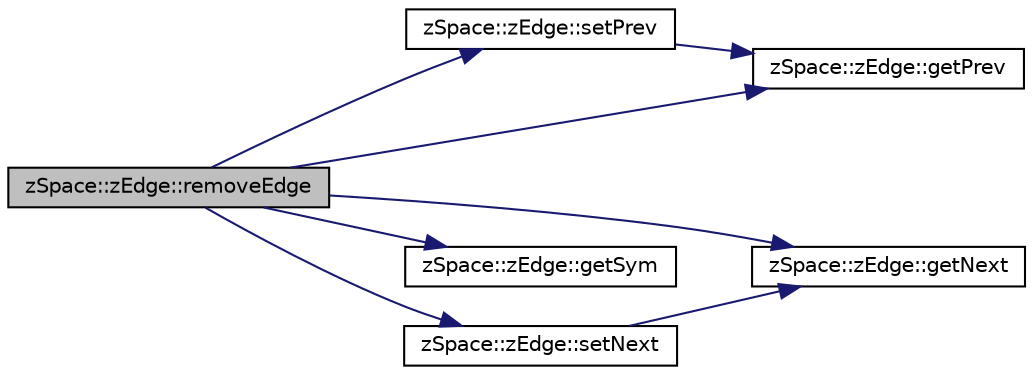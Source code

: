 digraph "zSpace::zEdge::removeEdge"
{
 // LATEX_PDF_SIZE
  edge [fontname="Helvetica",fontsize="10",labelfontname="Helvetica",labelfontsize="10"];
  node [fontname="Helvetica",fontsize="10",shape=record];
  rankdir="LR";
  Node514 [label="zSpace::zEdge::removeEdge",height=0.2,width=0.4,color="black", fillcolor="grey75", style="filled", fontcolor="black",tooltip="This method makes the pointer of the current and symmetry zEdge to null."];
  Node514 -> Node515 [color="midnightblue",fontsize="10",style="solid",fontname="Helvetica"];
  Node515 [label="zSpace::zEdge::getNext",height=0.2,width=0.4,color="black", fillcolor="white", style="filled",URL="$classz_space_1_1z_edge.html#a3bce594c06fc4450ce8af3c0b98e2ae3",tooltip="This method returns the next edge of current zEdge."];
  Node514 -> Node516 [color="midnightblue",fontsize="10",style="solid",fontname="Helvetica"];
  Node516 [label="zSpace::zEdge::setPrev",height=0.2,width=0.4,color="black", fillcolor="white", style="filled",URL="$classz_space_1_1z_edge.html#af97abc7295676b01bc278123c86ba0b9",tooltip="This method sets the previous edge of current zEdge to the the input edge."];
  Node516 -> Node517 [color="midnightblue",fontsize="10",style="solid",fontname="Helvetica"];
  Node517 [label="zSpace::zEdge::getPrev",height=0.2,width=0.4,color="black", fillcolor="white", style="filled",URL="$classz_space_1_1z_edge.html#a01d9d153f7c5ec381474e815384f7d30",tooltip="This method returns the previous edge of current zEdge."];
  Node514 -> Node518 [color="midnightblue",fontsize="10",style="solid",fontname="Helvetica"];
  Node518 [label="zSpace::zEdge::getSym",height=0.2,width=0.4,color="black", fillcolor="white", style="filled",URL="$classz_space_1_1z_edge.html#a461679ac74cc371ad32e94092848f536",tooltip="This method returns the symmetry edge of current zEdge."];
  Node514 -> Node517 [color="midnightblue",fontsize="10",style="solid",fontname="Helvetica"];
  Node514 -> Node519 [color="midnightblue",fontsize="10",style="solid",fontname="Helvetica"];
  Node519 [label="zSpace::zEdge::setNext",height=0.2,width=0.4,color="black", fillcolor="white", style="filled",URL="$classz_space_1_1z_edge.html#a5998712a83b56abd65880f3125f0d3c9",tooltip="This method sets the next edge of current zEdge to the the input edge."];
  Node519 -> Node515 [color="midnightblue",fontsize="10",style="solid",fontname="Helvetica"];
}

